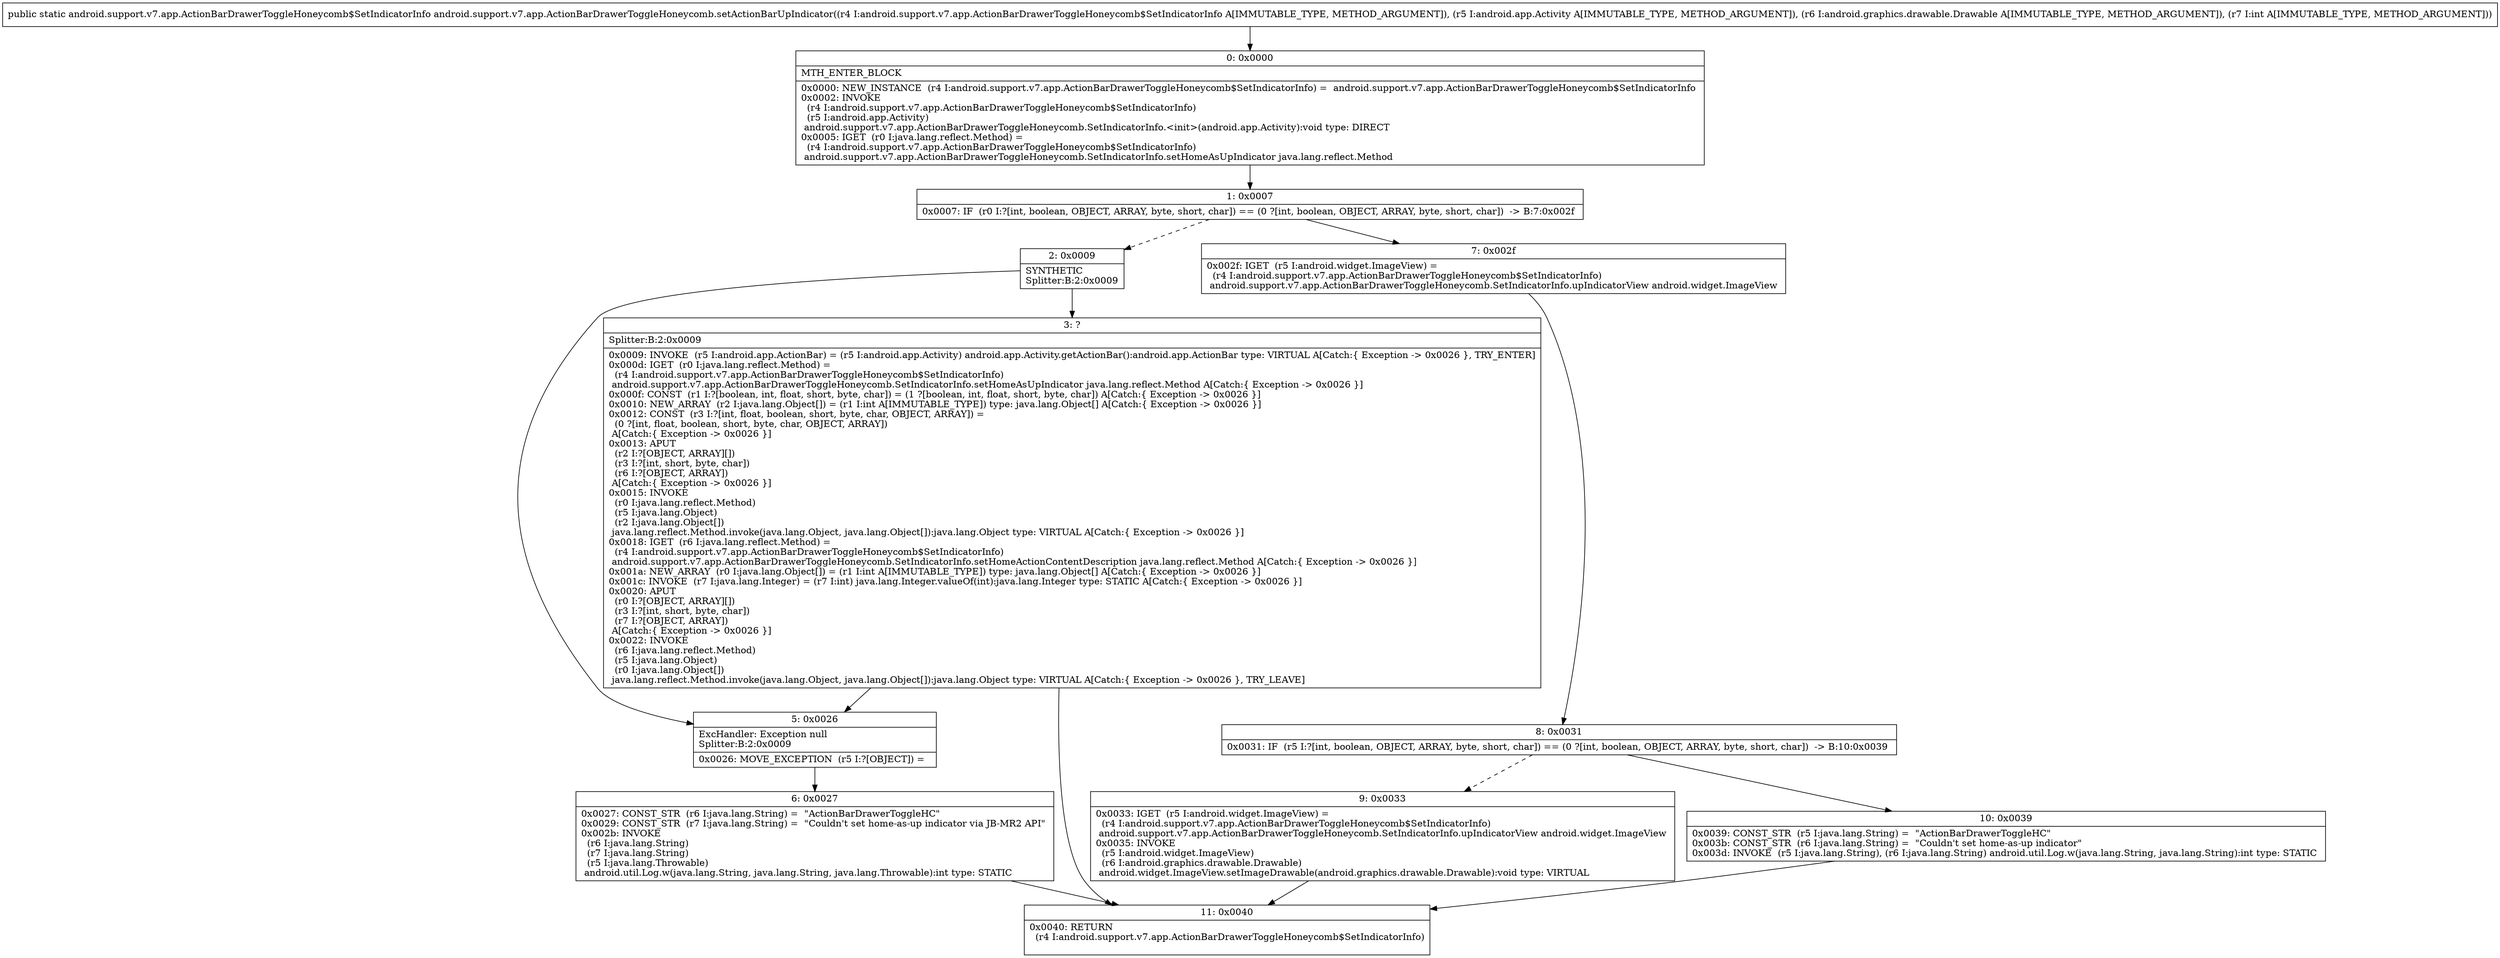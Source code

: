 digraph "CFG forandroid.support.v7.app.ActionBarDrawerToggleHoneycomb.setActionBarUpIndicator(Landroid\/support\/v7\/app\/ActionBarDrawerToggleHoneycomb$SetIndicatorInfo;Landroid\/app\/Activity;Landroid\/graphics\/drawable\/Drawable;I)Landroid\/support\/v7\/app\/ActionBarDrawerToggleHoneycomb$SetIndicatorInfo;" {
Node_0 [shape=record,label="{0\:\ 0x0000|MTH_ENTER_BLOCK\l|0x0000: NEW_INSTANCE  (r4 I:android.support.v7.app.ActionBarDrawerToggleHoneycomb$SetIndicatorInfo) =  android.support.v7.app.ActionBarDrawerToggleHoneycomb$SetIndicatorInfo \l0x0002: INVOKE  \l  (r4 I:android.support.v7.app.ActionBarDrawerToggleHoneycomb$SetIndicatorInfo)\l  (r5 I:android.app.Activity)\l android.support.v7.app.ActionBarDrawerToggleHoneycomb.SetIndicatorInfo.\<init\>(android.app.Activity):void type: DIRECT \l0x0005: IGET  (r0 I:java.lang.reflect.Method) = \l  (r4 I:android.support.v7.app.ActionBarDrawerToggleHoneycomb$SetIndicatorInfo)\l android.support.v7.app.ActionBarDrawerToggleHoneycomb.SetIndicatorInfo.setHomeAsUpIndicator java.lang.reflect.Method \l}"];
Node_1 [shape=record,label="{1\:\ 0x0007|0x0007: IF  (r0 I:?[int, boolean, OBJECT, ARRAY, byte, short, char]) == (0 ?[int, boolean, OBJECT, ARRAY, byte, short, char])  \-\> B:7:0x002f \l}"];
Node_2 [shape=record,label="{2\:\ 0x0009|SYNTHETIC\lSplitter:B:2:0x0009\l}"];
Node_3 [shape=record,label="{3\:\ ?|Splitter:B:2:0x0009\l|0x0009: INVOKE  (r5 I:android.app.ActionBar) = (r5 I:android.app.Activity) android.app.Activity.getActionBar():android.app.ActionBar type: VIRTUAL A[Catch:\{ Exception \-\> 0x0026 \}, TRY_ENTER]\l0x000d: IGET  (r0 I:java.lang.reflect.Method) = \l  (r4 I:android.support.v7.app.ActionBarDrawerToggleHoneycomb$SetIndicatorInfo)\l android.support.v7.app.ActionBarDrawerToggleHoneycomb.SetIndicatorInfo.setHomeAsUpIndicator java.lang.reflect.Method A[Catch:\{ Exception \-\> 0x0026 \}]\l0x000f: CONST  (r1 I:?[boolean, int, float, short, byte, char]) = (1 ?[boolean, int, float, short, byte, char]) A[Catch:\{ Exception \-\> 0x0026 \}]\l0x0010: NEW_ARRAY  (r2 I:java.lang.Object[]) = (r1 I:int A[IMMUTABLE_TYPE]) type: java.lang.Object[] A[Catch:\{ Exception \-\> 0x0026 \}]\l0x0012: CONST  (r3 I:?[int, float, boolean, short, byte, char, OBJECT, ARRAY]) = \l  (0 ?[int, float, boolean, short, byte, char, OBJECT, ARRAY])\l A[Catch:\{ Exception \-\> 0x0026 \}]\l0x0013: APUT  \l  (r2 I:?[OBJECT, ARRAY][])\l  (r3 I:?[int, short, byte, char])\l  (r6 I:?[OBJECT, ARRAY])\l A[Catch:\{ Exception \-\> 0x0026 \}]\l0x0015: INVOKE  \l  (r0 I:java.lang.reflect.Method)\l  (r5 I:java.lang.Object)\l  (r2 I:java.lang.Object[])\l java.lang.reflect.Method.invoke(java.lang.Object, java.lang.Object[]):java.lang.Object type: VIRTUAL A[Catch:\{ Exception \-\> 0x0026 \}]\l0x0018: IGET  (r6 I:java.lang.reflect.Method) = \l  (r4 I:android.support.v7.app.ActionBarDrawerToggleHoneycomb$SetIndicatorInfo)\l android.support.v7.app.ActionBarDrawerToggleHoneycomb.SetIndicatorInfo.setHomeActionContentDescription java.lang.reflect.Method A[Catch:\{ Exception \-\> 0x0026 \}]\l0x001a: NEW_ARRAY  (r0 I:java.lang.Object[]) = (r1 I:int A[IMMUTABLE_TYPE]) type: java.lang.Object[] A[Catch:\{ Exception \-\> 0x0026 \}]\l0x001c: INVOKE  (r7 I:java.lang.Integer) = (r7 I:int) java.lang.Integer.valueOf(int):java.lang.Integer type: STATIC A[Catch:\{ Exception \-\> 0x0026 \}]\l0x0020: APUT  \l  (r0 I:?[OBJECT, ARRAY][])\l  (r3 I:?[int, short, byte, char])\l  (r7 I:?[OBJECT, ARRAY])\l A[Catch:\{ Exception \-\> 0x0026 \}]\l0x0022: INVOKE  \l  (r6 I:java.lang.reflect.Method)\l  (r5 I:java.lang.Object)\l  (r0 I:java.lang.Object[])\l java.lang.reflect.Method.invoke(java.lang.Object, java.lang.Object[]):java.lang.Object type: VIRTUAL A[Catch:\{ Exception \-\> 0x0026 \}, TRY_LEAVE]\l}"];
Node_5 [shape=record,label="{5\:\ 0x0026|ExcHandler: Exception null\lSplitter:B:2:0x0009\l|0x0026: MOVE_EXCEPTION  (r5 I:?[OBJECT]) =  \l}"];
Node_6 [shape=record,label="{6\:\ 0x0027|0x0027: CONST_STR  (r6 I:java.lang.String) =  \"ActionBarDrawerToggleHC\" \l0x0029: CONST_STR  (r7 I:java.lang.String) =  \"Couldn't set home\-as\-up indicator via JB\-MR2 API\" \l0x002b: INVOKE  \l  (r6 I:java.lang.String)\l  (r7 I:java.lang.String)\l  (r5 I:java.lang.Throwable)\l android.util.Log.w(java.lang.String, java.lang.String, java.lang.Throwable):int type: STATIC \l}"];
Node_7 [shape=record,label="{7\:\ 0x002f|0x002f: IGET  (r5 I:android.widget.ImageView) = \l  (r4 I:android.support.v7.app.ActionBarDrawerToggleHoneycomb$SetIndicatorInfo)\l android.support.v7.app.ActionBarDrawerToggleHoneycomb.SetIndicatorInfo.upIndicatorView android.widget.ImageView \l}"];
Node_8 [shape=record,label="{8\:\ 0x0031|0x0031: IF  (r5 I:?[int, boolean, OBJECT, ARRAY, byte, short, char]) == (0 ?[int, boolean, OBJECT, ARRAY, byte, short, char])  \-\> B:10:0x0039 \l}"];
Node_9 [shape=record,label="{9\:\ 0x0033|0x0033: IGET  (r5 I:android.widget.ImageView) = \l  (r4 I:android.support.v7.app.ActionBarDrawerToggleHoneycomb$SetIndicatorInfo)\l android.support.v7.app.ActionBarDrawerToggleHoneycomb.SetIndicatorInfo.upIndicatorView android.widget.ImageView \l0x0035: INVOKE  \l  (r5 I:android.widget.ImageView)\l  (r6 I:android.graphics.drawable.Drawable)\l android.widget.ImageView.setImageDrawable(android.graphics.drawable.Drawable):void type: VIRTUAL \l}"];
Node_10 [shape=record,label="{10\:\ 0x0039|0x0039: CONST_STR  (r5 I:java.lang.String) =  \"ActionBarDrawerToggleHC\" \l0x003b: CONST_STR  (r6 I:java.lang.String) =  \"Couldn't set home\-as\-up indicator\" \l0x003d: INVOKE  (r5 I:java.lang.String), (r6 I:java.lang.String) android.util.Log.w(java.lang.String, java.lang.String):int type: STATIC \l}"];
Node_11 [shape=record,label="{11\:\ 0x0040|0x0040: RETURN  \l  (r4 I:android.support.v7.app.ActionBarDrawerToggleHoneycomb$SetIndicatorInfo)\l \l}"];
MethodNode[shape=record,label="{public static android.support.v7.app.ActionBarDrawerToggleHoneycomb$SetIndicatorInfo android.support.v7.app.ActionBarDrawerToggleHoneycomb.setActionBarUpIndicator((r4 I:android.support.v7.app.ActionBarDrawerToggleHoneycomb$SetIndicatorInfo A[IMMUTABLE_TYPE, METHOD_ARGUMENT]), (r5 I:android.app.Activity A[IMMUTABLE_TYPE, METHOD_ARGUMENT]), (r6 I:android.graphics.drawable.Drawable A[IMMUTABLE_TYPE, METHOD_ARGUMENT]), (r7 I:int A[IMMUTABLE_TYPE, METHOD_ARGUMENT])) }"];
MethodNode -> Node_0;
Node_0 -> Node_1;
Node_1 -> Node_2[style=dashed];
Node_1 -> Node_7;
Node_2 -> Node_3;
Node_2 -> Node_5;
Node_3 -> Node_5;
Node_3 -> Node_11;
Node_5 -> Node_6;
Node_6 -> Node_11;
Node_7 -> Node_8;
Node_8 -> Node_9[style=dashed];
Node_8 -> Node_10;
Node_9 -> Node_11;
Node_10 -> Node_11;
}

